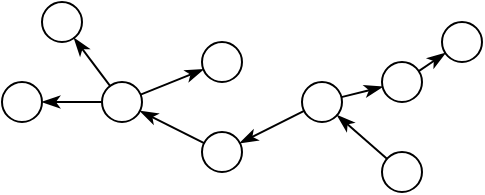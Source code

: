 <mxfile version="22.1.16" type="device">
  <diagram name="Page-1" id="AzJHo57NSov567J8vjZq">
    <mxGraphModel dx="627" dy="277" grid="1" gridSize="10" guides="1" tooltips="1" connect="1" arrows="1" fold="1" page="1" pageScale="1" pageWidth="500" pageHeight="130" math="0" shadow="0">
      <root>
        <mxCell id="0" />
        <mxCell id="1" parent="0" />
        <mxCell id="K0lndk3c3T9sGNKvP9zY-1" value="" style="ellipse;whiteSpace=wrap;html=1;aspect=fixed;" vertex="1" parent="1">
          <mxGeometry x="230" y="343" width="20" height="20" as="geometry" />
        </mxCell>
        <mxCell id="K0lndk3c3T9sGNKvP9zY-2" value="" style="ellipse;whiteSpace=wrap;html=1;aspect=fixed;" vertex="1" parent="1">
          <mxGeometry x="230" y="298" width="20" height="20" as="geometry" />
        </mxCell>
        <mxCell id="K0lndk3c3T9sGNKvP9zY-3" value="" style="ellipse;whiteSpace=wrap;html=1;aspect=fixed;" vertex="1" parent="1">
          <mxGeometry x="280" y="318" width="20" height="20" as="geometry" />
        </mxCell>
        <mxCell id="K0lndk3c3T9sGNKvP9zY-4" value="" style="ellipse;whiteSpace=wrap;html=1;aspect=fixed;" vertex="1" parent="1">
          <mxGeometry x="320" y="308" width="20" height="20" as="geometry" />
        </mxCell>
        <mxCell id="K0lndk3c3T9sGNKvP9zY-5" value="" style="ellipse;whiteSpace=wrap;html=1;aspect=fixed;" vertex="1" parent="1">
          <mxGeometry x="350" y="288" width="20" height="20" as="geometry" />
        </mxCell>
        <mxCell id="K0lndk3c3T9sGNKvP9zY-6" value="" style="ellipse;whiteSpace=wrap;html=1;aspect=fixed;" vertex="1" parent="1">
          <mxGeometry x="320" y="353" width="20" height="20" as="geometry" />
        </mxCell>
        <mxCell id="K0lndk3c3T9sGNKvP9zY-7" value="" style="ellipse;whiteSpace=wrap;html=1;aspect=fixed;" vertex="1" parent="1">
          <mxGeometry x="180" y="318" width="20" height="20" as="geometry" />
        </mxCell>
        <mxCell id="K0lndk3c3T9sGNKvP9zY-8" value="" style="ellipse;whiteSpace=wrap;html=1;aspect=fixed;" vertex="1" parent="1">
          <mxGeometry x="150" y="278" width="20" height="20" as="geometry" />
        </mxCell>
        <mxCell id="K0lndk3c3T9sGNKvP9zY-9" value="" style="ellipse;whiteSpace=wrap;html=1;aspect=fixed;" vertex="1" parent="1">
          <mxGeometry x="130" y="318" width="20" height="20" as="geometry" />
        </mxCell>
        <mxCell id="K0lndk3c3T9sGNKvP9zY-10" value="" style="endArrow=classicThin;html=1;rounded=0;endFill=1;" edge="1" parent="1" source="K0lndk3c3T9sGNKvP9zY-7" target="K0lndk3c3T9sGNKvP9zY-2">
          <mxGeometry width="50" height="50" relative="1" as="geometry">
            <mxPoint x="230" y="398" as="sourcePoint" />
            <mxPoint x="280" y="348" as="targetPoint" />
          </mxGeometry>
        </mxCell>
        <mxCell id="K0lndk3c3T9sGNKvP9zY-11" value="" style="endArrow=classicThin;html=1;rounded=0;endFill=1;" edge="1" parent="1" source="K0lndk3c3T9sGNKvP9zY-7" target="K0lndk3c3T9sGNKvP9zY-8">
          <mxGeometry width="50" height="50" relative="1" as="geometry">
            <mxPoint x="230" y="398" as="sourcePoint" />
            <mxPoint x="280" y="348" as="targetPoint" />
          </mxGeometry>
        </mxCell>
        <mxCell id="K0lndk3c3T9sGNKvP9zY-13" value="" style="endArrow=none;html=1;rounded=0;endFill=0;startArrow=classicThin;startFill=1;" edge="1" parent="1" source="K0lndk3c3T9sGNKvP9zY-9" target="K0lndk3c3T9sGNKvP9zY-7">
          <mxGeometry width="50" height="50" relative="1" as="geometry">
            <mxPoint x="230" y="398" as="sourcePoint" />
            <mxPoint x="280" y="348" as="targetPoint" />
          </mxGeometry>
        </mxCell>
        <mxCell id="K0lndk3c3T9sGNKvP9zY-14" value="" style="endArrow=classicThin;html=1;rounded=0;endFill=1;" edge="1" parent="1" source="K0lndk3c3T9sGNKvP9zY-1" target="K0lndk3c3T9sGNKvP9zY-7">
          <mxGeometry width="50" height="50" relative="1" as="geometry">
            <mxPoint x="230" y="398" as="sourcePoint" />
            <mxPoint x="280" y="348" as="targetPoint" />
          </mxGeometry>
        </mxCell>
        <mxCell id="K0lndk3c3T9sGNKvP9zY-15" value="" style="endArrow=classicThin;html=1;rounded=0;endFill=1;" edge="1" parent="1" source="K0lndk3c3T9sGNKvP9zY-3" target="K0lndk3c3T9sGNKvP9zY-1">
          <mxGeometry width="50" height="50" relative="1" as="geometry">
            <mxPoint x="230" y="398" as="sourcePoint" />
            <mxPoint x="280" y="348" as="targetPoint" />
          </mxGeometry>
        </mxCell>
        <mxCell id="K0lndk3c3T9sGNKvP9zY-16" value="" style="endArrow=classicThin;html=1;rounded=0;endFill=1;" edge="1" parent="1" source="K0lndk3c3T9sGNKvP9zY-3" target="K0lndk3c3T9sGNKvP9zY-4">
          <mxGeometry width="50" height="50" relative="1" as="geometry">
            <mxPoint x="230" y="398" as="sourcePoint" />
            <mxPoint x="280" y="348" as="targetPoint" />
          </mxGeometry>
        </mxCell>
        <mxCell id="K0lndk3c3T9sGNKvP9zY-17" value="" style="endArrow=classicThin;html=1;rounded=0;endFill=1;" edge="1" parent="1" source="K0lndk3c3T9sGNKvP9zY-6" target="K0lndk3c3T9sGNKvP9zY-3">
          <mxGeometry width="50" height="50" relative="1" as="geometry">
            <mxPoint x="230" y="398" as="sourcePoint" />
            <mxPoint x="280" y="348" as="targetPoint" />
          </mxGeometry>
        </mxCell>
        <mxCell id="K0lndk3c3T9sGNKvP9zY-18" value="" style="endArrow=classicThin;html=1;rounded=0;endFill=1;" edge="1" parent="1" source="K0lndk3c3T9sGNKvP9zY-4" target="K0lndk3c3T9sGNKvP9zY-5">
          <mxGeometry width="50" height="50" relative="1" as="geometry">
            <mxPoint x="290" y="293" as="sourcePoint" />
            <mxPoint x="280" y="348" as="targetPoint" />
          </mxGeometry>
        </mxCell>
      </root>
    </mxGraphModel>
  </diagram>
</mxfile>
